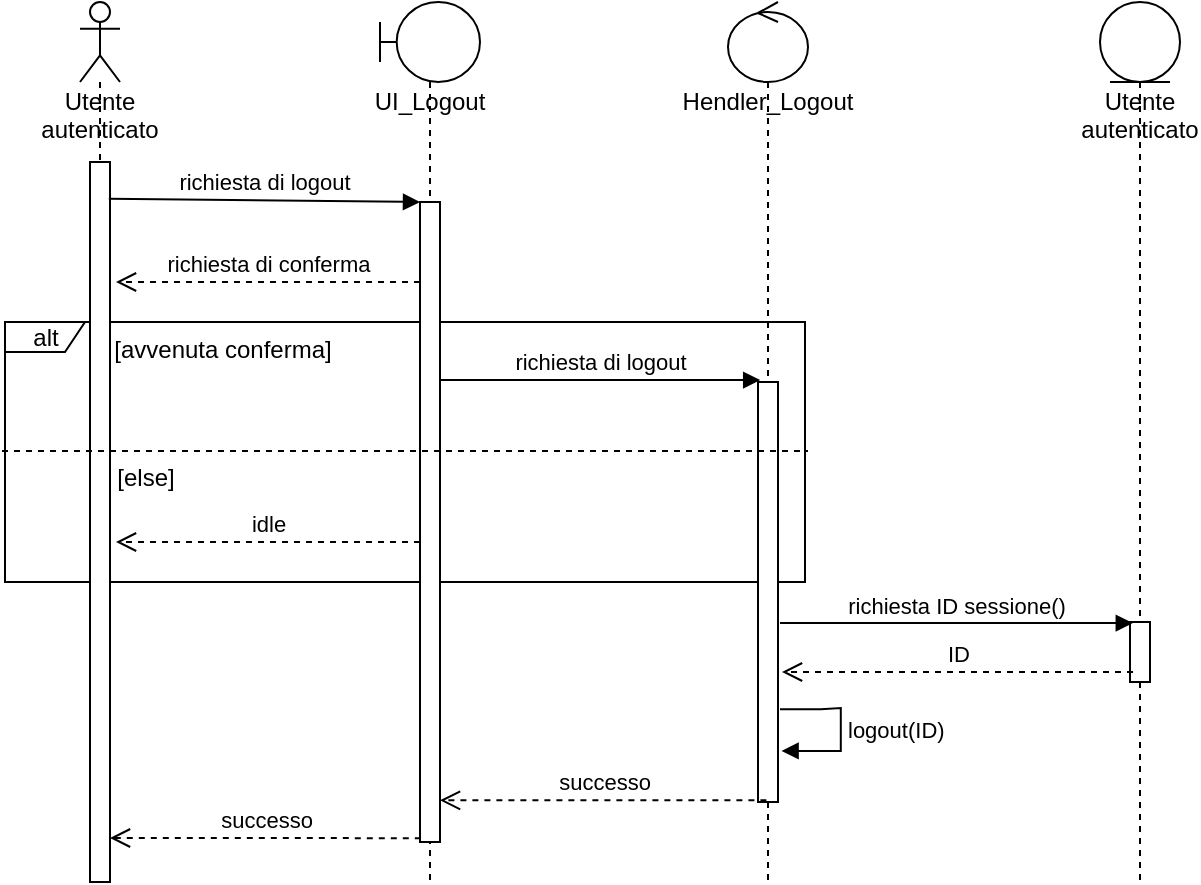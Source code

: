 <mxfile version="14.3.0" type="device"><diagram id="028ekOWDHwxi7XBD5OCM" name="Page-1"><mxGraphModel dx="4152" dy="1908" grid="1" gridSize="10" guides="1" tooltips="1" connect="1" arrows="1" fold="1" page="1" pageScale="1" pageWidth="827" pageHeight="1169" math="0" shadow="0"><root><mxCell id="0"/><mxCell id="1" parent="0"/><mxCell id="62Fg6IdzdqccE4UN3LtK-23" value="alt" style="shape=umlFrame;whiteSpace=wrap;html=1;width=40;height=15;fillColor=none;" vertex="1" parent="1"><mxGeometry x="52.5" y="970" width="400" height="130" as="geometry"/></mxCell><mxCell id="62Fg6IdzdqccE4UN3LtK-33" value="UI_Logout" style="shape=umlLifeline;participant=umlBoundary;perimeter=lifelinePerimeter;whiteSpace=wrap;html=1;container=1;collapsible=0;recursiveResize=0;verticalAlign=top;spacingTop=36;outlineConnect=0;" vertex="1" parent="1"><mxGeometry x="240" y="810" width="50" height="440" as="geometry"/></mxCell><mxCell id="62Fg6IdzdqccE4UN3LtK-34" value="" style="html=1;points=[];perimeter=orthogonalPerimeter;" vertex="1" parent="62Fg6IdzdqccE4UN3LtK-33"><mxGeometry x="20" y="100" width="10" height="320" as="geometry"/></mxCell><mxCell id="62Fg6IdzdqccE4UN3LtK-35" value="Hendler_Logout&lt;br&gt;" style="shape=umlLifeline;participant=umlControl;perimeter=lifelinePerimeter;whiteSpace=wrap;html=1;container=1;collapsible=0;recursiveResize=0;verticalAlign=top;spacingTop=36;outlineConnect=0;" vertex="1" parent="1"><mxGeometry x="414" y="810" width="40" height="440" as="geometry"/></mxCell><mxCell id="62Fg6IdzdqccE4UN3LtK-36" value="" style="html=1;points=[];perimeter=orthogonalPerimeter;" vertex="1" parent="62Fg6IdzdqccE4UN3LtK-35"><mxGeometry x="15" y="190" width="10" height="210" as="geometry"/></mxCell><mxCell id="62Fg6IdzdqccE4UN3LtK-37" value="Utente autenticato" style="shape=umlLifeline;participant=umlActor;perimeter=lifelinePerimeter;whiteSpace=wrap;html=1;container=1;collapsible=0;recursiveResize=0;verticalAlign=top;spacingTop=36;outlineConnect=0;" vertex="1" parent="1"><mxGeometry x="90" y="810" width="20" height="440" as="geometry"/></mxCell><mxCell id="62Fg6IdzdqccE4UN3LtK-38" value="" style="html=1;points=[];perimeter=orthogonalPerimeter;" vertex="1" parent="62Fg6IdzdqccE4UN3LtK-37"><mxGeometry x="5" y="80" width="10" height="360" as="geometry"/></mxCell><mxCell id="62Fg6IdzdqccE4UN3LtK-39" value="richiesta di logout" style="html=1;verticalAlign=bottom;endArrow=block;exitX=0.94;exitY=0.051;exitDx=0;exitDy=0;exitPerimeter=0;" edge="1" parent="1" source="62Fg6IdzdqccE4UN3LtK-38" target="62Fg6IdzdqccE4UN3LtK-34"><mxGeometry width="80" relative="1" as="geometry"><mxPoint x="120" y="890" as="sourcePoint"/><mxPoint x="240" y="890" as="targetPoint"/></mxGeometry></mxCell><mxCell id="62Fg6IdzdqccE4UN3LtK-40" value="richiesta di conferma" style="html=1;verticalAlign=bottom;endArrow=open;dashed=1;endSize=8;" edge="1" parent="1"><mxGeometry relative="1" as="geometry"><mxPoint x="260" y="950" as="sourcePoint"/><mxPoint x="108" y="950" as="targetPoint"/></mxGeometry></mxCell><mxCell id="62Fg6IdzdqccE4UN3LtK-41" value="successo" style="html=1;verticalAlign=bottom;endArrow=open;dashed=1;endSize=8;exitX=0.42;exitY=0.996;exitDx=0;exitDy=0;exitPerimeter=0;" edge="1" parent="1" source="62Fg6IdzdqccE4UN3LtK-36" target="62Fg6IdzdqccE4UN3LtK-34"><mxGeometry relative="1" as="geometry"><mxPoint x="430" y="1109" as="sourcePoint"/><mxPoint x="310" y="1109" as="targetPoint"/></mxGeometry></mxCell><mxCell id="62Fg6IdzdqccE4UN3LtK-42" value="successo" style="html=1;verticalAlign=bottom;endArrow=open;dashed=1;endSize=8;exitX=0.04;exitY=0.994;exitDx=0;exitDy=0;exitPerimeter=0;" edge="1" parent="1" source="62Fg6IdzdqccE4UN3LtK-34"><mxGeometry relative="1" as="geometry"><mxPoint x="257.6" y="1154.47" as="sourcePoint"/><mxPoint x="105" y="1228" as="targetPoint"/></mxGeometry></mxCell><mxCell id="62Fg6IdzdqccE4UN3LtK-43" value="[avvenuta conferma]" style="text;align=center;fontStyle=0;verticalAlign=middle;spacingLeft=3;spacingRight=3;strokeColor=none;rotatable=0;points=[[0,0.5],[1,0.5]];portConstraint=eastwest;" vertex="1" parent="1"><mxGeometry x="121.5" y="970" width="80" height="26" as="geometry"/></mxCell><mxCell id="62Fg6IdzdqccE4UN3LtK-44" value="" style="endArrow=none;dashed=1;endFill=0;endSize=12;html=1;" edge="1" parent="1"><mxGeometry width="160" relative="1" as="geometry"><mxPoint x="51" y="1034.499" as="sourcePoint"/><mxPoint x="454" y="1034.499" as="targetPoint"/></mxGeometry></mxCell><mxCell id="62Fg6IdzdqccE4UN3LtK-45" value="[else]" style="text;align=center;fontStyle=0;verticalAlign=middle;spacingLeft=3;spacingRight=3;strokeColor=none;rotatable=0;points=[[0,0.5],[1,0.5]];portConstraint=eastwest;" vertex="1" parent="1"><mxGeometry x="83" y="1034" width="80" height="26" as="geometry"/></mxCell><mxCell id="62Fg6IdzdqccE4UN3LtK-46" value="idle" style="html=1;verticalAlign=bottom;endArrow=open;dashed=1;endSize=8;" edge="1" parent="1"><mxGeometry relative="1" as="geometry"><mxPoint x="260" y="1080" as="sourcePoint"/><mxPoint x="108" y="1080" as="targetPoint"/></mxGeometry></mxCell><mxCell id="62Fg6IdzdqccE4UN3LtK-47" value="richiesta di logout" style="html=1;verticalAlign=bottom;endArrow=block;exitX=0.544;exitY=0.154;exitDx=0;exitDy=0;exitPerimeter=0;entryX=0.944;entryY=0.154;entryDx=0;entryDy=0;entryPerimeter=0;" edge="1" parent="1"><mxGeometry width="80" relative="1" as="geometry"><mxPoint x="270.1" y="999.02" as="sourcePoint"/><mxPoint x="430.1" y="999.02" as="targetPoint"/></mxGeometry></mxCell><mxCell id="62Fg6IdzdqccE4UN3LtK-48" value="Utente autenticato" style="shape=umlLifeline;participant=umlEntity;perimeter=lifelinePerimeter;whiteSpace=wrap;html=1;container=1;collapsible=0;recursiveResize=0;verticalAlign=top;spacingTop=36;outlineConnect=0;" vertex="1" parent="1"><mxGeometry x="600" y="810" width="40" height="440" as="geometry"/></mxCell><mxCell id="62Fg6IdzdqccE4UN3LtK-49" value="" style="html=1;points=[];perimeter=orthogonalPerimeter;" vertex="1" parent="62Fg6IdzdqccE4UN3LtK-48"><mxGeometry x="15" y="310" width="10" height="30" as="geometry"/></mxCell><mxCell id="62Fg6IdzdqccE4UN3LtK-50" value="richiesta ID sessione()" style="html=1;verticalAlign=bottom;endArrow=block;exitX=1.08;exitY=0.206;exitDx=0;exitDy=0;exitPerimeter=0;entryX=0.14;entryY=0.017;entryDx=0;entryDy=0;entryPerimeter=0;" edge="1" parent="1" target="62Fg6IdzdqccE4UN3LtK-49"><mxGeometry width="80" relative="1" as="geometry"><mxPoint x="440" y="1120.52" as="sourcePoint"/><mxPoint x="610" y="1121" as="targetPoint"/></mxGeometry></mxCell><mxCell id="62Fg6IdzdqccE4UN3LtK-51" value="ID" style="html=1;verticalAlign=bottom;endArrow=open;dashed=1;endSize=8;" edge="1" parent="1"><mxGeometry relative="1" as="geometry"><mxPoint x="616.5" y="1145" as="sourcePoint"/><mxPoint x="441" y="1145" as="targetPoint"/></mxGeometry></mxCell><mxCell id="62Fg6IdzdqccE4UN3LtK-52" value="logout(ID)" style="html=1;align=left;spacingLeft=2;endArrow=block;rounded=0;entryX=1.14;entryY=0.244;entryDx=0;entryDy=0;entryPerimeter=0;edgeStyle=orthogonalEdgeStyle;exitX=1.06;exitY=0.121;exitDx=0;exitDy=0;exitPerimeter=0;" edge="1" parent="1"><mxGeometry relative="1" as="geometry"><mxPoint x="440" y="1163.57" as="sourcePoint"/><Array as="points"><mxPoint x="460.4" y="1164"/><mxPoint x="470.4" y="1163"/><mxPoint x="470.4" y="1185"/></Array><mxPoint x="440.8" y="1184.48" as="targetPoint"/></mxGeometry></mxCell></root></mxGraphModel></diagram></mxfile>